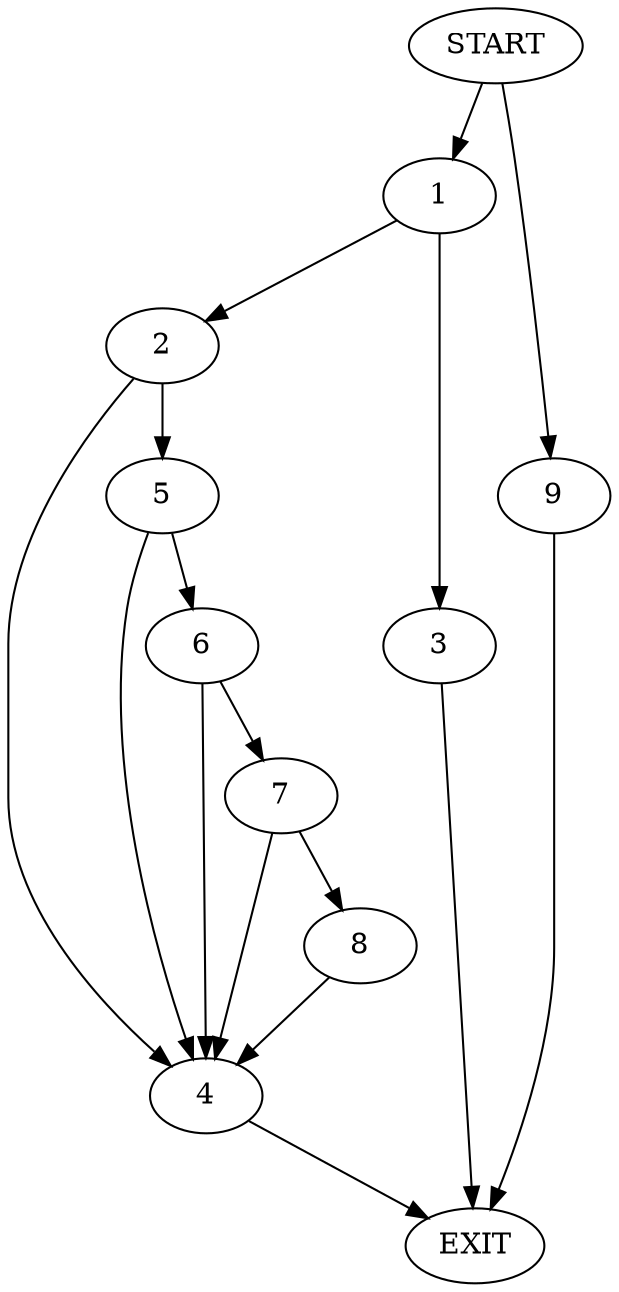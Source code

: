 digraph {
0 [label="START"]
10 [label="EXIT"]
0 -> 1
1 -> 2
1 -> 3
2 -> 4
2 -> 5
3 -> 10
4 -> 10
5 -> 6
5 -> 4
6 -> 4
6 -> 7
7 -> 8
7 -> 4
8 -> 4
0 -> 9
9 -> 10
}
